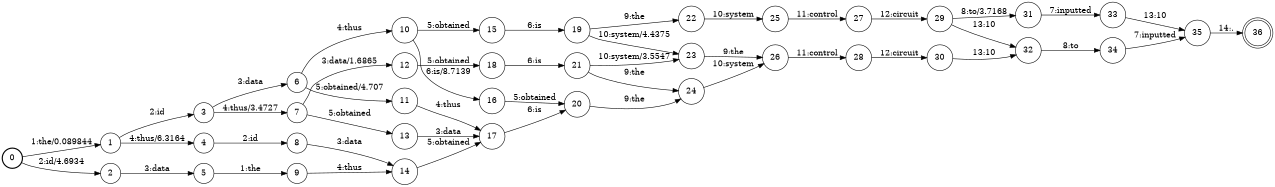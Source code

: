 digraph FST {
rankdir = LR;
size = "8.5,11";
label = "";
center = 1;
orientation = Portrait;
ranksep = "0.4";
nodesep = "0.25";
0 [label = "0", shape = circle, style = bold, fontsize = 14]
	0 -> 1 [label = "1:the/0.089844", fontsize = 14];
	0 -> 2 [label = "2:id/4.6934", fontsize = 14];
1 [label = "1", shape = circle, style = solid, fontsize = 14]
	1 -> 3 [label = "2:id", fontsize = 14];
	1 -> 4 [label = "4:thus/6.3164", fontsize = 14];
2 [label = "2", shape = circle, style = solid, fontsize = 14]
	2 -> 5 [label = "3:data", fontsize = 14];
3 [label = "3", shape = circle, style = solid, fontsize = 14]
	3 -> 6 [label = "3:data", fontsize = 14];
	3 -> 7 [label = "4:thus/3.4727", fontsize = 14];
4 [label = "4", shape = circle, style = solid, fontsize = 14]
	4 -> 8 [label = "2:id", fontsize = 14];
5 [label = "5", shape = circle, style = solid, fontsize = 14]
	5 -> 9 [label = "1:the", fontsize = 14];
6 [label = "6", shape = circle, style = solid, fontsize = 14]
	6 -> 10 [label = "4:thus", fontsize = 14];
	6 -> 11 [label = "5:obtained/4.707", fontsize = 14];
7 [label = "7", shape = circle, style = solid, fontsize = 14]
	7 -> 12 [label = "3:data/1.6865", fontsize = 14];
	7 -> 13 [label = "5:obtained", fontsize = 14];
8 [label = "8", shape = circle, style = solid, fontsize = 14]
	8 -> 14 [label = "3:data", fontsize = 14];
9 [label = "9", shape = circle, style = solid, fontsize = 14]
	9 -> 14 [label = "4:thus", fontsize = 14];
10 [label = "10", shape = circle, style = solid, fontsize = 14]
	10 -> 15 [label = "5:obtained", fontsize = 14];
	10 -> 16 [label = "6:is/8.7139", fontsize = 14];
11 [label = "11", shape = circle, style = solid, fontsize = 14]
	11 -> 17 [label = "4:thus", fontsize = 14];
12 [label = "12", shape = circle, style = solid, fontsize = 14]
	12 -> 18 [label = "5:obtained", fontsize = 14];
13 [label = "13", shape = circle, style = solid, fontsize = 14]
	13 -> 17 [label = "3:data", fontsize = 14];
14 [label = "14", shape = circle, style = solid, fontsize = 14]
	14 -> 17 [label = "5:obtained", fontsize = 14];
15 [label = "15", shape = circle, style = solid, fontsize = 14]
	15 -> 19 [label = "6:is", fontsize = 14];
16 [label = "16", shape = circle, style = solid, fontsize = 14]
	16 -> 20 [label = "5:obtained", fontsize = 14];
17 [label = "17", shape = circle, style = solid, fontsize = 14]
	17 -> 20 [label = "6:is", fontsize = 14];
18 [label = "18", shape = circle, style = solid, fontsize = 14]
	18 -> 21 [label = "6:is", fontsize = 14];
19 [label = "19", shape = circle, style = solid, fontsize = 14]
	19 -> 22 [label = "9:the", fontsize = 14];
	19 -> 23 [label = "10:system/4.4375", fontsize = 14];
20 [label = "20", shape = circle, style = solid, fontsize = 14]
	20 -> 24 [label = "9:the", fontsize = 14];
21 [label = "21", shape = circle, style = solid, fontsize = 14]
	21 -> 24 [label = "9:the", fontsize = 14];
	21 -> 23 [label = "10:system/3.5547", fontsize = 14];
22 [label = "22", shape = circle, style = solid, fontsize = 14]
	22 -> 25 [label = "10:system", fontsize = 14];
23 [label = "23", shape = circle, style = solid, fontsize = 14]
	23 -> 26 [label = "9:the", fontsize = 14];
24 [label = "24", shape = circle, style = solid, fontsize = 14]
	24 -> 26 [label = "10:system", fontsize = 14];
25 [label = "25", shape = circle, style = solid, fontsize = 14]
	25 -> 27 [label = "11:control", fontsize = 14];
26 [label = "26", shape = circle, style = solid, fontsize = 14]
	26 -> 28 [label = "11:control", fontsize = 14];
27 [label = "27", shape = circle, style = solid, fontsize = 14]
	27 -> 29 [label = "12:circuit", fontsize = 14];
28 [label = "28", shape = circle, style = solid, fontsize = 14]
	28 -> 30 [label = "12:circuit", fontsize = 14];
29 [label = "29", shape = circle, style = solid, fontsize = 14]
	29 -> 31 [label = "8:to/3.7168", fontsize = 14];
	29 -> 32 [label = "13:10", fontsize = 14];
30 [label = "30", shape = circle, style = solid, fontsize = 14]
	30 -> 32 [label = "13:10", fontsize = 14];
31 [label = "31", shape = circle, style = solid, fontsize = 14]
	31 -> 33 [label = "7:inputted", fontsize = 14];
32 [label = "32", shape = circle, style = solid, fontsize = 14]
	32 -> 34 [label = "8:to", fontsize = 14];
33 [label = "33", shape = circle, style = solid, fontsize = 14]
	33 -> 35 [label = "13:10", fontsize = 14];
34 [label = "34", shape = circle, style = solid, fontsize = 14]
	34 -> 35 [label = "7:inputted", fontsize = 14];
35 [label = "35", shape = circle, style = solid, fontsize = 14]
	35 -> 36 [label = "14:.", fontsize = 14];
36 [label = "36", shape = doublecircle, style = solid, fontsize = 14]
}
